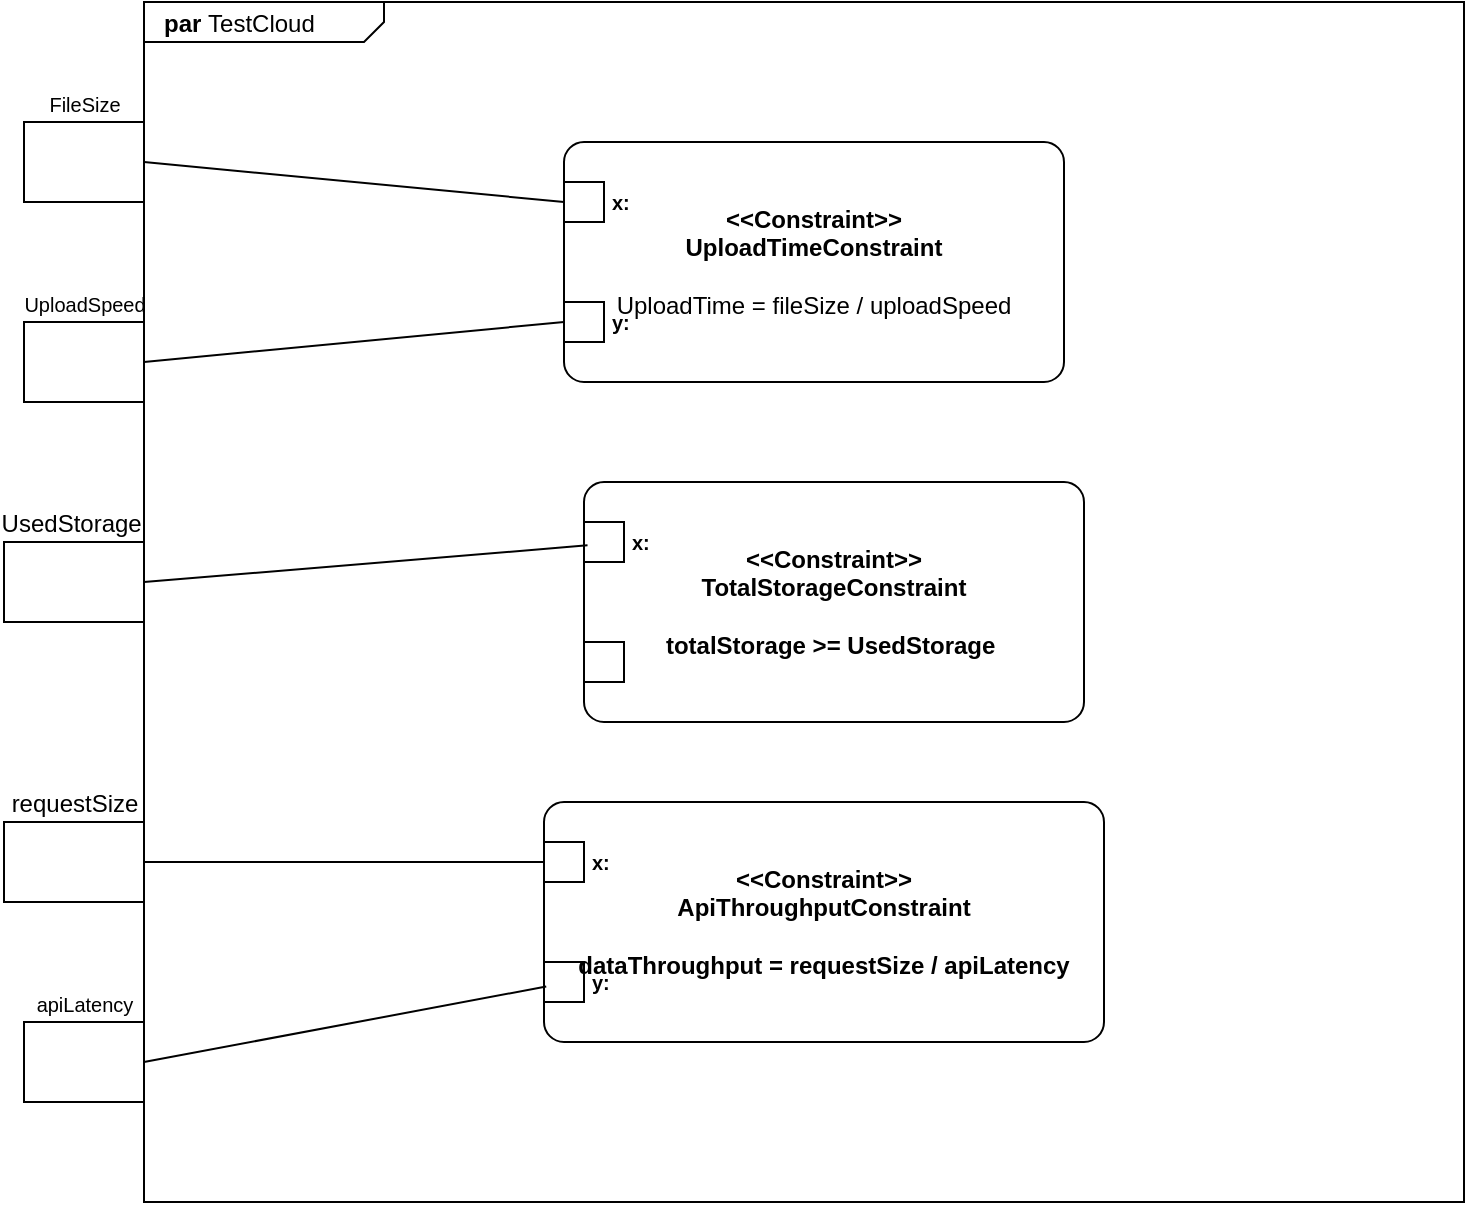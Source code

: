 <mxfile version="28.0.7">
  <diagram name="Page-1" id="8VotaCBxYswUz5bes0bG">
    <mxGraphModel dx="1213" dy="730" grid="1" gridSize="10" guides="1" tooltips="1" connect="1" arrows="1" fold="1" page="1" pageScale="1" pageWidth="1654" pageHeight="2336" math="0" shadow="0">
      <root>
        <mxCell id="0" />
        <mxCell id="1" parent="0" />
        <mxCell id="NekJDq5r5nfpsAZ0J4yd-6" value="&lt;p style=&quot;margin:0px;margin-top:4px;margin-left:10px;text-align:left;&quot;&gt;&lt;b&gt;par&lt;/b&gt;&amp;nbsp;TestCloud&lt;/p&gt;" style="html=1;shape=mxgraph.sysml.package;labelX=120;align=left;spacingLeft=10;overflow=fill;whiteSpace=wrap;recursiveResize=0;" vertex="1" parent="1">
          <mxGeometry x="210" y="230" width="660" height="600" as="geometry" />
        </mxCell>
        <mxCell id="NekJDq5r5nfpsAZ0J4yd-7" value="&amp;lt;&amp;lt;Constraint&amp;gt;&amp;gt;&lt;div&gt;UploadTimeConstraint&lt;/div&gt;&lt;div&gt;&lt;br&gt;&lt;/div&gt;&lt;div&gt;&lt;span style=&quot;font-weight: normal;&quot;&gt;UploadTime = fileSize / uploadSpeed&lt;/span&gt;&lt;/div&gt;" style="strokeColor=inherit;fillColor=inherit;gradientColor=inherit;html=1;shape=mxgraph.sysml.paramDgm;fontStyle=1;whiteSpace=wrap;align=center;" vertex="1" parent="NekJDq5r5nfpsAZ0J4yd-6">
          <mxGeometry x="210" y="70" width="250" height="120" as="geometry" />
        </mxCell>
        <mxCell id="NekJDq5r5nfpsAZ0J4yd-8" value="x:" style="html=1;resizable=0;align=left;verticalAlign=middle;labelPosition=left;verticalLabelPosition=middle;labelBackgroundColor=none;fontSize=10;spacingLeft=22;fontStyle=1;" connectable="0" vertex="1" parent="NekJDq5r5nfpsAZ0J4yd-7">
          <mxGeometry y="30" as="geometry" />
        </mxCell>
        <mxCell id="NekJDq5r5nfpsAZ0J4yd-9" value="y:" style="html=1;resizable=0;align=left;verticalAlign=middle;labelPosition=left;verticalLabelPosition=middle;labelBackgroundColor=none;fontSize=10;spacingLeft=22;fontStyle=1;" connectable="0" vertex="1" parent="NekJDq5r5nfpsAZ0J4yd-7">
          <mxGeometry y="90" as="geometry" />
        </mxCell>
        <mxCell id="NekJDq5r5nfpsAZ0J4yd-14" value="&amp;lt;&amp;lt;Constraint&amp;gt;&amp;gt;&lt;div&gt;TotalStorageConstraint&lt;/div&gt;&lt;div&gt;&lt;br&gt;&lt;/div&gt;&lt;div&gt;totalStorage &amp;gt;= UsedStorage&amp;nbsp;&lt;/div&gt;" style="strokeColor=inherit;fillColor=inherit;gradientColor=inherit;html=1;shape=mxgraph.sysml.paramDgm;fontStyle=1;whiteSpace=wrap;align=center;" vertex="1" parent="NekJDq5r5nfpsAZ0J4yd-6">
          <mxGeometry x="220" y="240" width="250" height="120" as="geometry" />
        </mxCell>
        <mxCell id="NekJDq5r5nfpsAZ0J4yd-15" value="x:" style="html=1;resizable=0;align=left;verticalAlign=middle;labelPosition=left;verticalLabelPosition=middle;labelBackgroundColor=none;fontSize=10;spacingLeft=22;fontStyle=1;" connectable="0" vertex="1" parent="NekJDq5r5nfpsAZ0J4yd-14">
          <mxGeometry y="30" as="geometry" />
        </mxCell>
        <mxCell id="NekJDq5r5nfpsAZ0J4yd-16" value="" style="html=1;resizable=0;align=left;verticalAlign=middle;labelPosition=left;verticalLabelPosition=middle;labelBackgroundColor=none;fontSize=10;spacingLeft=22;fontStyle=1;" connectable="0" vertex="1" parent="NekJDq5r5nfpsAZ0J4yd-14">
          <mxGeometry y="90" as="geometry" />
        </mxCell>
        <mxCell id="NekJDq5r5nfpsAZ0J4yd-17" value="&amp;lt;&amp;lt;Constraint&amp;gt;&amp;gt;&lt;div&gt;ApiThroughputConstraint&lt;/div&gt;&lt;div&gt;&lt;br&gt;&lt;/div&gt;&lt;div&gt;dataThroughput = requestSize / apiLatency&lt;/div&gt;" style="strokeColor=inherit;fillColor=inherit;gradientColor=inherit;html=1;shape=mxgraph.sysml.paramDgm;fontStyle=1;whiteSpace=wrap;align=center;" vertex="1" parent="NekJDq5r5nfpsAZ0J4yd-6">
          <mxGeometry x="200" y="400" width="280" height="120" as="geometry" />
        </mxCell>
        <mxCell id="NekJDq5r5nfpsAZ0J4yd-18" value="x:" style="html=1;resizable=0;align=left;verticalAlign=middle;labelPosition=left;verticalLabelPosition=middle;labelBackgroundColor=none;fontSize=10;spacingLeft=22;fontStyle=1;" connectable="0" vertex="1" parent="NekJDq5r5nfpsAZ0J4yd-17">
          <mxGeometry y="30" as="geometry" />
        </mxCell>
        <mxCell id="NekJDq5r5nfpsAZ0J4yd-19" value="y:" style="html=1;resizable=0;align=left;verticalAlign=middle;labelPosition=left;verticalLabelPosition=middle;labelBackgroundColor=none;fontSize=10;spacingLeft=22;fontStyle=1;" connectable="0" vertex="1" parent="NekJDq5r5nfpsAZ0J4yd-17">
          <mxGeometry y="90" as="geometry" />
        </mxCell>
        <mxCell id="NekJDq5r5nfpsAZ0J4yd-20" value="" style="strokeColor=inherit;fillColor=inherit;gradientColor=inherit;endArrow=none;html=1;edgeStyle=none;entryY=0.5;entryX=1;rounded=0;entryDx=0;entryDy=0;" edge="1" parent="NekJDq5r5nfpsAZ0J4yd-6" target="NekJDq5r5nfpsAZ0J4yd-22">
          <mxGeometry x="1" relative="1" as="geometry">
            <mxPoint x="200" y="430" as="sourcePoint" />
            <mxPoint x="110" y="430" as="targetPoint" />
          </mxGeometry>
        </mxCell>
        <mxCell id="NekJDq5r5nfpsAZ0J4yd-10" value="FileSize" style="strokeColor=inherit;fillColor=inherit;gradientColor=inherit;shape=rect;html=1;fontSize=10;verticalLabelPosition=top;verticalAlign=bottom;" vertex="1" parent="1">
          <mxGeometry x="150" y="290" width="60" height="40" as="geometry" />
        </mxCell>
        <mxCell id="NekJDq5r5nfpsAZ0J4yd-12" value="" style="strokeColor=inherit;fillColor=inherit;gradientColor=inherit;endArrow=none;html=1;edgeStyle=none;exitY=0.25;exitX=0;entryY=0.5;entryX=1;rounded=0;" edge="1" parent="1" source="NekJDq5r5nfpsAZ0J4yd-7" target="NekJDq5r5nfpsAZ0J4yd-10">
          <mxGeometry x="1" relative="1" as="geometry" />
        </mxCell>
        <mxCell id="NekJDq5r5nfpsAZ0J4yd-11" value="UploadSpeed" style="strokeColor=inherit;fillColor=inherit;gradientColor=inherit;shape=rect;html=1;fontSize=10;verticalLabelPosition=top;verticalAlign=bottom;" vertex="1" parent="1">
          <mxGeometry x="150" y="390" width="60" height="40" as="geometry" />
        </mxCell>
        <mxCell id="NekJDq5r5nfpsAZ0J4yd-13" value="" style="strokeColor=inherit;fillColor=inherit;gradientColor=inherit;endArrow=none;html=1;edgeStyle=none;exitY=0.75;exitX=0;entryY=0.5;entryX=1;rounded=0;" edge="1" parent="1" source="NekJDq5r5nfpsAZ0J4yd-7" target="NekJDq5r5nfpsAZ0J4yd-11">
          <mxGeometry x="1" relative="1" as="geometry" />
        </mxCell>
        <mxCell id="NekJDq5r5nfpsAZ0J4yd-22" value="&lt;span style=&quot;font-size: 12px; text-wrap-mode: wrap;&quot;&gt;requestSize&lt;/span&gt;" style="strokeColor=inherit;fillColor=inherit;gradientColor=inherit;shape=rect;html=1;fontSize=10;verticalLabelPosition=top;verticalAlign=bottom;" vertex="1" parent="1">
          <mxGeometry x="140" y="640" width="70" height="40" as="geometry" />
        </mxCell>
        <mxCell id="NekJDq5r5nfpsAZ0J4yd-23" value="&lt;span style=&quot;text-wrap-mode: wrap;&quot;&gt;&lt;font&gt;apiLatency&lt;/font&gt;&lt;/span&gt;" style="strokeColor=inherit;fillColor=inherit;gradientColor=inherit;shape=rect;html=1;fontSize=10;verticalLabelPosition=top;verticalAlign=bottom;" vertex="1" parent="1">
          <mxGeometry x="150" y="740" width="60" height="40" as="geometry" />
        </mxCell>
        <mxCell id="NekJDq5r5nfpsAZ0J4yd-21" value="" style="strokeColor=inherit;fillColor=inherit;gradientColor=inherit;endArrow=none;html=1;edgeStyle=none;exitY=0.769;exitX=0.004;entryY=0.5;entryX=1;rounded=0;exitDx=0;exitDy=0;exitPerimeter=0;entryDx=0;entryDy=0;" edge="1" parent="1" source="NekJDq5r5nfpsAZ0J4yd-17" target="NekJDq5r5nfpsAZ0J4yd-23">
          <mxGeometry x="1" relative="1" as="geometry">
            <mxPoint x="520" y="780" as="sourcePoint" />
            <mxPoint x="310" y="760" as="targetPoint" />
          </mxGeometry>
        </mxCell>
        <mxCell id="NekJDq5r5nfpsAZ0J4yd-30" value="&lt;span style=&quot;font-size: 12px; text-wrap-mode: wrap;&quot;&gt;U&lt;/span&gt;&lt;span style=&quot;font-size: 12px; text-wrap-mode: wrap;&quot;&gt;sedStorage&lt;/span&gt;&lt;span style=&quot;font-size: 12px; text-wrap-mode: wrap;&quot;&gt;&amp;nbsp;&lt;/span&gt;" style="strokeColor=inherit;fillColor=inherit;gradientColor=inherit;shape=rect;html=1;fontSize=10;verticalLabelPosition=top;verticalAlign=bottom;" vertex="1" parent="1">
          <mxGeometry x="140" y="500" width="70" height="40" as="geometry" />
        </mxCell>
        <mxCell id="NekJDq5r5nfpsAZ0J4yd-29" value="" style="strokeColor=inherit;fillColor=inherit;gradientColor=inherit;endArrow=none;html=1;edgeStyle=none;entryY=0.5;entryX=1;rounded=0;entryDx=0;entryDy=0;exitX=0.007;exitY=0.264;exitDx=0;exitDy=0;exitPerimeter=0;" edge="1" parent="1" source="NekJDq5r5nfpsAZ0J4yd-14" target="NekJDq5r5nfpsAZ0J4yd-30">
          <mxGeometry x="1" relative="1" as="geometry">
            <mxPoint x="590" y="500" as="sourcePoint" />
            <mxPoint x="390" y="500" as="targetPoint" />
          </mxGeometry>
        </mxCell>
      </root>
    </mxGraphModel>
  </diagram>
</mxfile>
